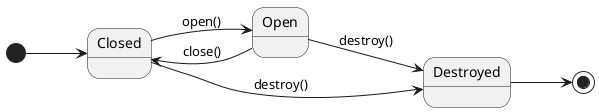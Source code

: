 @startuml Door states diagram

left to right direction

[*] --> Closed
Closed --> Open : open()
Open --> Closed : close()
Closed --> Destroyed : destroy()
Open --> Destroyed : destroy()
Destroyed --> [*]
@enduml
